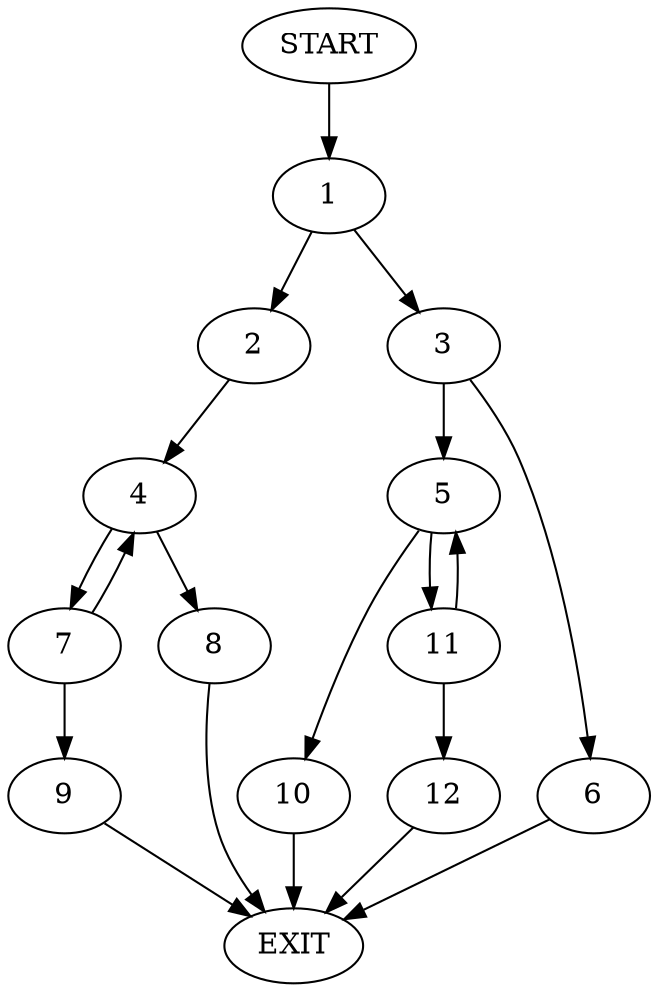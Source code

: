 digraph {
0 [label="START"]
13 [label="EXIT"]
0 -> 1
1 -> 2
1 -> 3
2 -> 4
3 -> 5
3 -> 6
4 -> 7
4 -> 8
7 -> 4
7 -> 9
8 -> 13
9 -> 13
5 -> 10
5 -> 11
6 -> 13
10 -> 13
11 -> 5
11 -> 12
12 -> 13
}
